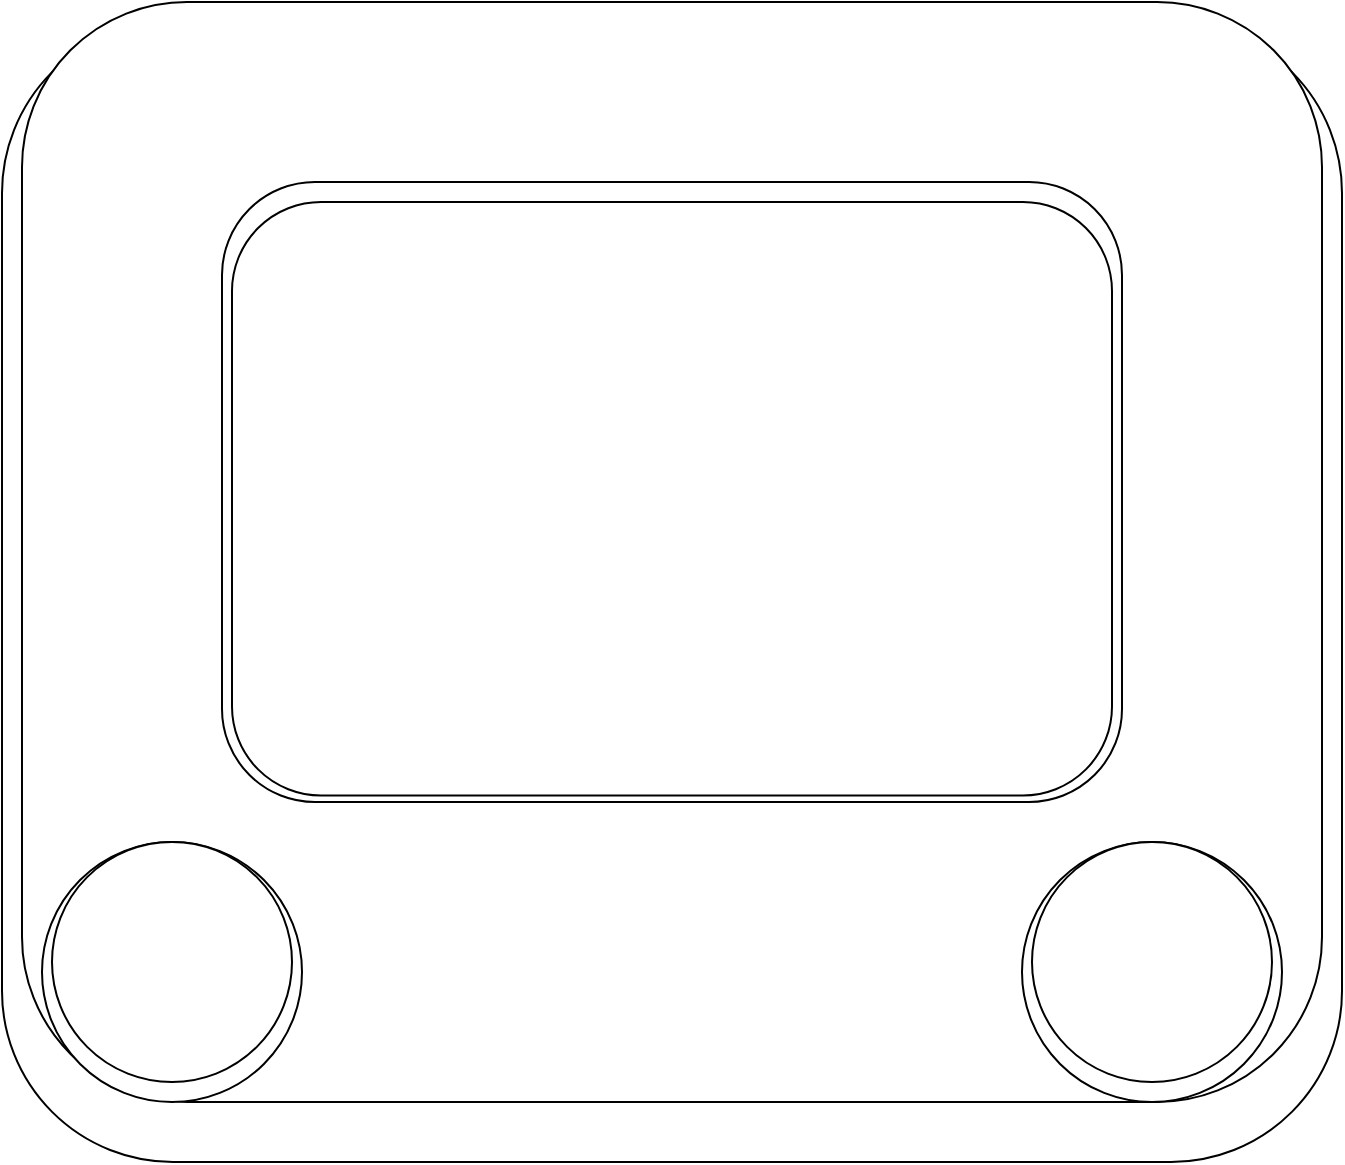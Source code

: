 <mxfile version="14.6.6" type="github">
  <diagram id="FSKANe6fov6a1rtxqF-H" name="Page-1">
    <mxGraphModel dx="902" dy="1160" grid="1" gridSize="10" guides="1" tooltips="1" connect="1" arrows="1" fold="1" page="1" pageScale="1" pageWidth="850" pageHeight="1100" math="0" shadow="0">
      <root>
        <mxCell id="0" />
        <mxCell id="1" parent="0" />
        <mxCell id="l3C3RVE9r9DIr2IfnVeB-6" value="" style="whiteSpace=wrap;html=1;shadow=0;rounded=1;" parent="1" vertex="1">
          <mxGeometry x="70" y="110" width="670" height="570" as="geometry" />
        </mxCell>
        <mxCell id="l3C3RVE9r9DIr2IfnVeB-1" value="" style="whiteSpace=wrap;html=1;rounded=1;" parent="1" vertex="1">
          <mxGeometry x="80" y="100" width="650" height="550" as="geometry" />
        </mxCell>
        <mxCell id="l3C3RVE9r9DIr2IfnVeB-2" value="" style="whiteSpace=wrap;html=1;rounded=1;" parent="1" vertex="1">
          <mxGeometry x="180" y="190" width="450" height="310" as="geometry" />
        </mxCell>
        <mxCell id="l3C3RVE9r9DIr2IfnVeB-3" value="" style="whiteSpace=wrap;html=1;shadow=0;rounded=1;aspect=fixed;" parent="1" vertex="1">
          <mxGeometry x="185" y="200" width="440" height="296.74" as="geometry" />
        </mxCell>
        <mxCell id="l3C3RVE9r9DIr2IfnVeB-5" value="" style="ellipse;whiteSpace=wrap;html=1;aspect=fixed;shadow=0;rounded=1;" parent="1" vertex="1">
          <mxGeometry x="90" y="520" width="130" height="130" as="geometry" />
        </mxCell>
        <mxCell id="l3C3RVE9r9DIr2IfnVeB-8" value="" style="ellipse;whiteSpace=wrap;html=1;aspect=fixed;shadow=0;rounded=1;" parent="1" vertex="1">
          <mxGeometry x="580" y="520" width="130" height="130" as="geometry" />
        </mxCell>
        <mxCell id="l3C3RVE9r9DIr2IfnVeB-13" value="" style="ellipse;whiteSpace=wrap;html=1;rounded=1;shadow=0;strokeWidth=1;" parent="1" vertex="1">
          <mxGeometry x="95" y="520" width="120" height="120" as="geometry" />
        </mxCell>
        <mxCell id="l3C3RVE9r9DIr2IfnVeB-15" value="" style="ellipse;whiteSpace=wrap;html=1;rounded=1;shadow=0;strokeWidth=1;" parent="1" vertex="1">
          <mxGeometry x="585" y="520" width="120" height="120" as="geometry" />
        </mxCell>
      </root>
    </mxGraphModel>
  </diagram>
</mxfile>

